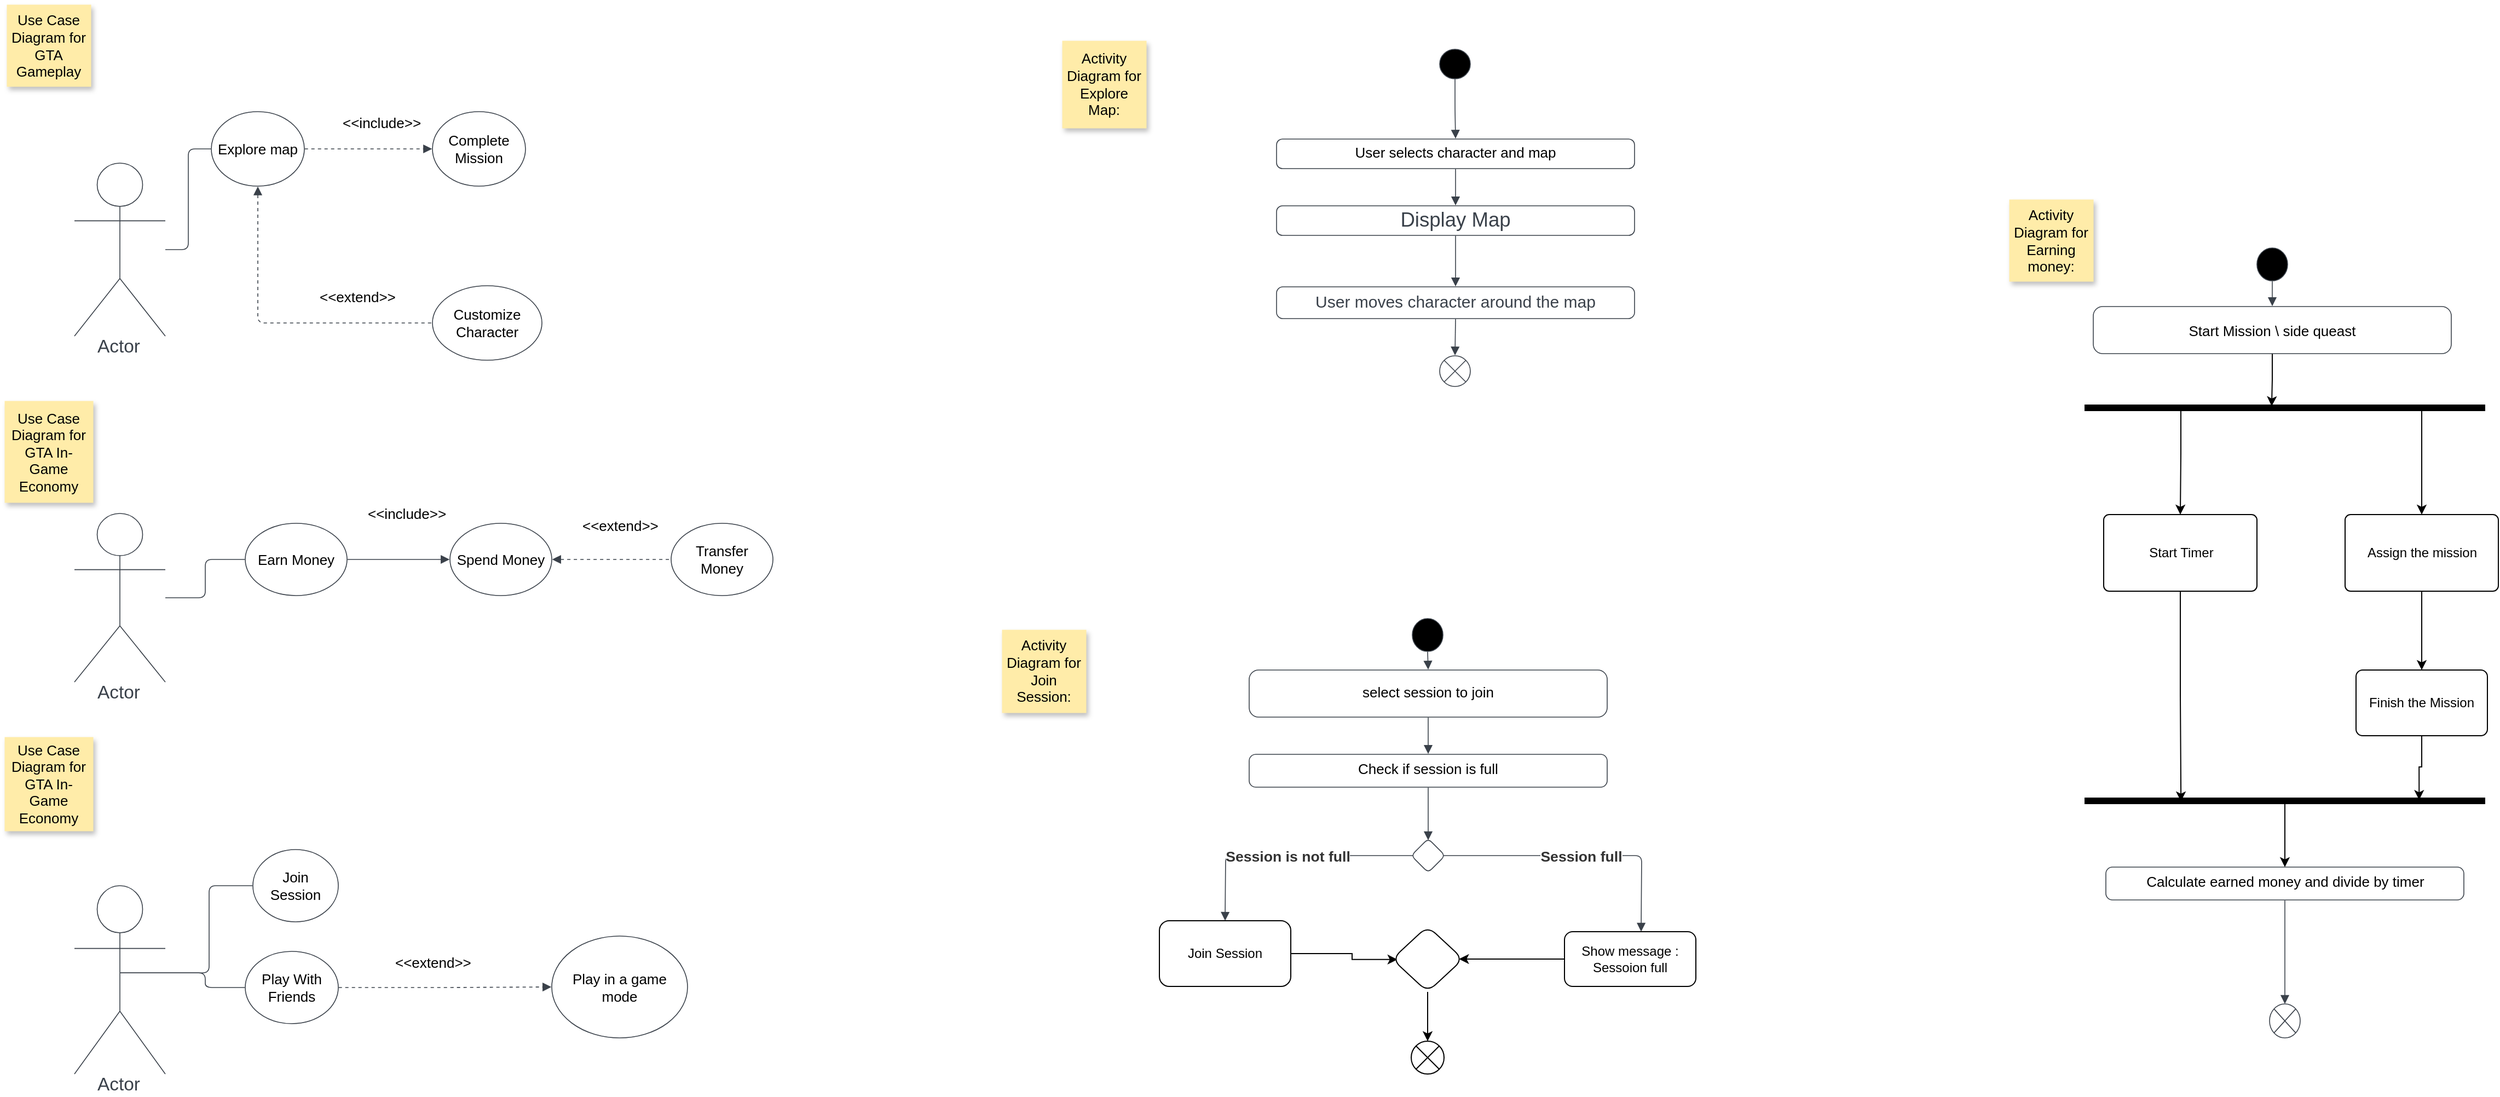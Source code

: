 <mxfile version="20.8.7" type="github">
  <diagram name="Page-1" id="47TNZURiFjR_14IxWPGe">
    <mxGraphModel dx="2963" dy="1620" grid="1" gridSize="10" guides="1" tooltips="1" connect="1" arrows="1" fold="1" page="1" pageScale="1" pageWidth="827" pageHeight="1169" math="0" shadow="0">
      <root>
        <mxCell id="0" />
        <mxCell id="1" parent="0" />
        <mxCell id="u84G1DTJ-2St0-QhQHYS-7" value="Actor" style="html=1;overflow=block;blockSpacing=1;shape=umlActor;labelPosition=center;verticalLabelPosition=bottom;verticalAlign=top;whiteSpace=nowrap;fontSize=16.7;fontColor=#3a414a;spacing=0;strokeColor=#3a414a;strokeOpacity=100;rounded=1;absoluteArcSize=1;arcSize=9;strokeWidth=0.8;lucidId=wxIvOe8nH6zz;" parent="1" vertex="1">
          <mxGeometry x="77" y="160" width="83" height="158" as="geometry" />
        </mxCell>
        <mxCell id="u84G1DTJ-2St0-QhQHYS-10" value="" style="html=1;jettySize=18;whiteSpace=wrap;fontSize=13;strokeColor=#3a414a;strokeOpacity=100;strokeWidth=0.8;rounded=1;arcSize=12;edgeStyle=orthogonalEdgeStyle;startArrow=none;endArrow=none;exitX=1;exitY=0.5;exitPerimeter=0;entryX=-0.004;entryY=0.5;entryPerimeter=0;lucidId=87Kv6Kkp6qdP;" parent="1" source="u84G1DTJ-2St0-QhQHYS-7" target="u84G1DTJ-2St0-QhQHYS-11" edge="1">
          <mxGeometry width="100" height="100" relative="1" as="geometry">
            <Array as="points" />
          </mxGeometry>
        </mxCell>
        <mxCell id="u84G1DTJ-2St0-QhQHYS-11" value="Explore map" style="html=1;overflow=block;blockSpacing=1;whiteSpace=wrap;ellipse;fontSize=13;spacing=3.8;strokeColor=#3a414a;strokeOpacity=100;rounded=1;absoluteArcSize=1;arcSize=9;strokeWidth=0.8;lucidId=-7Kv~i6SaQ2f;" parent="1" vertex="1">
          <mxGeometry x="202" y="113" width="85" height="68" as="geometry" />
        </mxCell>
        <mxCell id="u84G1DTJ-2St0-QhQHYS-12" value="Complete Mission" style="html=1;overflow=block;blockSpacing=1;whiteSpace=wrap;ellipse;fontSize=13;spacing=3.8;strokeColor=#3a414a;strokeOpacity=100;rounded=1;absoluteArcSize=1;arcSize=9;strokeWidth=0.8;lucidId=E8KvzZwWVh1b;" parent="1" vertex="1">
          <mxGeometry x="404" y="113" width="85" height="68" as="geometry" />
        </mxCell>
        <mxCell id="u84G1DTJ-2St0-QhQHYS-13" value="&amp;lt;&amp;lt;include&amp;gt;&amp;gt;" style="html=1;overflow=block;blockSpacing=1;whiteSpace=wrap;fontSize=13;fontColor=default;align=left;spacing=3.8;verticalAlign=top;strokeColor=none;fillOpacity=100;fillColor=#ffffff;strokeWidth=0;lucidId=~8KvKd-uX~BN;" parent="1" vertex="1">
          <mxGeometry x="319" y="113" width="53" height="19" as="geometry" />
        </mxCell>
        <mxCell id="u84G1DTJ-2St0-QhQHYS-14" value="" style="html=1;jettySize=18;whiteSpace=wrap;fontSize=13;strokeColor=#3a414a;strokeOpacity=100;dashed=1;fixDash=1;strokeWidth=0.8;rounded=1;arcSize=12;edgeStyle=orthogonalEdgeStyle;startArrow=block;startFill=1;endArrow=none;exitX=0.5;exitY=1.005;exitPerimeter=0;entryX=-0.004;entryY=0.5;entryPerimeter=0;lucidId=F9KvipwqOozs;" parent="1" source="u84G1DTJ-2St0-QhQHYS-11" target="u84G1DTJ-2St0-QhQHYS-15" edge="1">
          <mxGeometry width="100" height="100" relative="1" as="geometry">
            <Array as="points" />
          </mxGeometry>
        </mxCell>
        <mxCell id="u84G1DTJ-2St0-QhQHYS-15" value="Customize Character " style="html=1;overflow=block;blockSpacing=1;whiteSpace=wrap;ellipse;fontSize=13;spacing=3.8;strokeColor=#3a414a;strokeOpacity=100;rounded=1;absoluteArcSize=1;arcSize=9;strokeWidth=0.8;lucidId=H9KvZRZ0vsNv;" parent="1" vertex="1">
          <mxGeometry x="404" y="272" width="100" height="68" as="geometry" />
        </mxCell>
        <mxCell id="u84G1DTJ-2St0-QhQHYS-16" value="&amp;lt;&amp;lt;extend&amp;gt;&amp;gt;" style="html=1;overflow=block;blockSpacing=1;whiteSpace=wrap;fontSize=13;fontColor=default;align=left;spacing=3.8;verticalAlign=top;strokeColor=none;fillOpacity=100;fillColor=#ffffff;strokeWidth=0;lucidId=i-KvkvmSRkv3;" parent="1" vertex="1">
          <mxGeometry x="298" y="272" width="53" height="20" as="geometry" />
        </mxCell>
        <mxCell id="u84G1DTJ-2St0-QhQHYS-17" value="" style="html=1;jettySize=18;whiteSpace=wrap;fontSize=13;strokeColor=#3a414a;strokeOpacity=100;dashed=1;fixDash=1;strokeWidth=0.8;rounded=1;arcSize=12;edgeStyle=orthogonalEdgeStyle;startArrow=none;endArrow=block;endFill=1;exitX=1.004;exitY=0.5;exitPerimeter=0;entryX=-0.004;entryY=0.5;entryPerimeter=0;lucidId=6eLvHWrNRcKH;" parent="1" source="u84G1DTJ-2St0-QhQHYS-11" target="u84G1DTJ-2St0-QhQHYS-12" edge="1">
          <mxGeometry width="100" height="100" relative="1" as="geometry">
            <Array as="points" />
          </mxGeometry>
        </mxCell>
        <mxCell id="u84G1DTJ-2St0-QhQHYS-18" value="Actor" style="html=1;overflow=block;blockSpacing=1;shape=umlActor;labelPosition=center;verticalLabelPosition=bottom;verticalAlign=top;whiteSpace=nowrap;fontSize=16.7;fontColor=#3a414a;spacing=0;strokeColor=#3a414a;strokeOpacity=100;rounded=1;absoluteArcSize=1;arcSize=9;strokeWidth=0.8;lucidId=ynLvl.qR-Gno;" parent="1" vertex="1">
          <mxGeometry x="77" y="480" width="83" height="154" as="geometry" />
        </mxCell>
        <mxCell id="u84G1DTJ-2St0-QhQHYS-19" value="" style="html=1;jettySize=18;whiteSpace=wrap;fontSize=13;strokeColor=#3a414a;strokeOpacity=100;strokeWidth=0.8;rounded=1;arcSize=12;edgeStyle=orthogonalEdgeStyle;startArrow=none;endArrow=none;exitX=1;exitY=0.5;exitPerimeter=0;entryX=-0.004;entryY=0.5;entryPerimeter=0;lucidId=ynLv7glxnJD5;" parent="1" source="u84G1DTJ-2St0-QhQHYS-18" target="u84G1DTJ-2St0-QhQHYS-20" edge="1">
          <mxGeometry width="100" height="100" relative="1" as="geometry">
            <Array as="points" />
          </mxGeometry>
        </mxCell>
        <mxCell id="u84G1DTJ-2St0-QhQHYS-20" value="Earn Money" style="html=1;overflow=block;blockSpacing=1;whiteSpace=wrap;ellipse;fontSize=13;spacing=3.8;strokeColor=#3a414a;strokeOpacity=100;rounded=1;absoluteArcSize=1;arcSize=9;strokeWidth=0.8;lucidId=ynLvn3fRWfO7;" parent="1" vertex="1">
          <mxGeometry x="233" y="489" width="93" height="66" as="geometry" />
        </mxCell>
        <mxCell id="u84G1DTJ-2St0-QhQHYS-21" value="Spend Money" style="html=1;overflow=block;blockSpacing=1;whiteSpace=wrap;ellipse;fontSize=13;spacing=3.8;strokeColor=#3a414a;strokeOpacity=100;rounded=1;absoluteArcSize=1;arcSize=9;strokeWidth=0.8;lucidId=ynLvytYuh~2.;" parent="1" vertex="1">
          <mxGeometry x="420" y="489" width="93" height="66" as="geometry" />
        </mxCell>
        <mxCell id="u84G1DTJ-2St0-QhQHYS-22" value="" style="html=1;jettySize=18;whiteSpace=wrap;fontSize=13;strokeColor=#3a414a;strokeOpacity=100;strokeWidth=0.8;rounded=1;arcSize=12;edgeStyle=orthogonalEdgeStyle;startArrow=none;endArrow=block;endFill=1;exitX=1.004;exitY=0.5;exitPerimeter=0;entryX=-0.004;entryY=0.5;entryPerimeter=0;lucidId=xpLv7fGN_rWY;" parent="1" source="u84G1DTJ-2St0-QhQHYS-20" target="u84G1DTJ-2St0-QhQHYS-21" edge="1">
          <mxGeometry width="100" height="100" relative="1" as="geometry">
            <Array as="points" />
          </mxGeometry>
        </mxCell>
        <mxCell id="u84G1DTJ-2St0-QhQHYS-23" value="&amp;lt;&amp;lt;include&amp;gt;&amp;gt;" style="html=1;overflow=block;blockSpacing=1;whiteSpace=wrap;fontSize=13;fontColor=default;align=left;spacing=3.8;verticalAlign=top;strokeColor=none;fillOpacity=100;fillColor=#ffffff;strokeWidth=0;lucidId=zpLvQIXyULjq;" parent="1" vertex="1">
          <mxGeometry x="342" y="470" width="53" height="19" as="geometry" />
        </mxCell>
        <mxCell id="u84G1DTJ-2St0-QhQHYS-24" value="Transfer Money" style="html=1;overflow=block;blockSpacing=1;whiteSpace=wrap;ellipse;fontSize=13;spacing=3.8;strokeColor=#3a414a;strokeOpacity=100;rounded=1;absoluteArcSize=1;arcSize=9;strokeWidth=0.8;lucidId=LpLv0Lu4NI_M;" parent="1" vertex="1">
          <mxGeometry x="622" y="489" width="93" height="66" as="geometry" />
        </mxCell>
        <mxCell id="u84G1DTJ-2St0-QhQHYS-25" value="" style="html=1;jettySize=18;whiteSpace=wrap;fontSize=13;strokeColor=#3a414a;strokeOpacity=100;dashed=1;fixDash=1;strokeWidth=0.8;rounded=1;arcSize=12;edgeStyle=orthogonalEdgeStyle;startArrow=block;startFill=1;endArrow=none;exitX=1.004;exitY=0.5;exitPerimeter=0;entryX=-0.004;entryY=0.5;entryPerimeter=0;lucidId=hqLvs0gNPepT;" parent="1" source="u84G1DTJ-2St0-QhQHYS-21" target="u84G1DTJ-2St0-QhQHYS-24" edge="1">
          <mxGeometry width="100" height="100" relative="1" as="geometry">
            <Array as="points" />
          </mxGeometry>
        </mxCell>
        <mxCell id="u84G1DTJ-2St0-QhQHYS-26" value="&amp;lt;&amp;lt;extend&amp;gt;&amp;gt;" style="html=1;overflow=block;blockSpacing=1;whiteSpace=wrap;fontSize=13;fontColor=default;align=left;spacing=3.8;verticalAlign=top;strokeColor=none;fillOpacity=100;fillColor=#ffffff;strokeWidth=0;lucidId=vqLv24yEfIP0;" parent="1" vertex="1">
          <mxGeometry x="538" y="481" width="53" height="20" as="geometry" />
        </mxCell>
        <mxCell id="u84G1DTJ-2St0-QhQHYS-27" value="Actor" style="html=1;overflow=block;blockSpacing=1;shape=umlActor;labelPosition=center;verticalLabelPosition=bottom;verticalAlign=top;whiteSpace=nowrap;fontSize=16.7;fontColor=#3a414a;spacing=0;strokeColor=#3a414a;strokeOpacity=100;rounded=1;absoluteArcSize=1;arcSize=9;strokeWidth=0.8;lucidId=arLvoH-PBiEN;" parent="1" vertex="1">
          <mxGeometry x="77" y="820" width="83" height="172" as="geometry" />
        </mxCell>
        <mxCell id="u84G1DTJ-2St0-QhQHYS-28" value="" style="html=1;jettySize=18;whiteSpace=wrap;fontSize=13;strokeColor=#3a414a;strokeOpacity=100;strokeWidth=0.8;rounded=1;arcSize=12;edgeStyle=orthogonalEdgeStyle;startArrow=none;endArrow=none;exitX=0.504;exitY=0.463;exitPerimeter=0;entryX=-0.005;entryY=0.5;entryPerimeter=0;lucidId=qrLvhsrAQmRN;" parent="1" source="u84G1DTJ-2St0-QhQHYS-27" target="u84G1DTJ-2St0-QhQHYS-29" edge="1">
          <mxGeometry width="100" height="100" relative="1" as="geometry">
            <Array as="points" />
          </mxGeometry>
        </mxCell>
        <mxCell id="u84G1DTJ-2St0-QhQHYS-29" value="Join Session" style="html=1;overflow=block;blockSpacing=1;whiteSpace=wrap;ellipse;fontSize=13;spacing=3.8;strokeColor=#3a414a;strokeOpacity=100;rounded=1;absoluteArcSize=1;arcSize=9;strokeWidth=0.8;lucidId=rrLvu6V701DZ;" parent="1" vertex="1">
          <mxGeometry x="240" y="787" width="78" height="66" as="geometry" />
        </mxCell>
        <mxCell id="u84G1DTJ-2St0-QhQHYS-30" value="" style="html=1;jettySize=18;whiteSpace=wrap;fontSize=13;strokeColor=#3a414a;strokeOpacity=100;strokeWidth=0.8;rounded=1;arcSize=12;edgeStyle=orthogonalEdgeStyle;startArrow=none;endArrow=none;exitX=0.504;exitY=0.463;exitPerimeter=0;entryX=-0.004;entryY=0.5;entryPerimeter=0;lucidId=3rLvYEUhh1O5;" parent="1" source="u84G1DTJ-2St0-QhQHYS-27" target="u84G1DTJ-2St0-QhQHYS-31" edge="1">
          <mxGeometry width="100" height="100" relative="1" as="geometry">
            <Array as="points" />
          </mxGeometry>
        </mxCell>
        <mxCell id="u84G1DTJ-2St0-QhQHYS-31" value="Play With Friends" style="html=1;overflow=block;blockSpacing=1;whiteSpace=wrap;ellipse;fontSize=13;spacing=3.8;strokeColor=#3a414a;strokeOpacity=100;rounded=1;absoluteArcSize=1;arcSize=9;strokeWidth=0.8;lucidId=4rLvYc56kV3s;" parent="1" vertex="1">
          <mxGeometry x="233" y="880" width="85" height="66" as="geometry" />
        </mxCell>
        <mxCell id="u84G1DTJ-2St0-QhQHYS-32" value="" style="html=1;jettySize=18;whiteSpace=wrap;fontSize=13;strokeColor=#3a414a;strokeOpacity=100;dashed=1;fixDash=1;strokeWidth=0.8;rounded=1;arcSize=12;edgeStyle=orthogonalEdgeStyle;startArrow=none;endArrow=block;endFill=1;exitX=1.004;exitY=0.5;exitPerimeter=0;entryX=-0.003;entryY=0.5;entryPerimeter=0;lucidId=ssLvzEUQjd2u;" parent="1" source="u84G1DTJ-2St0-QhQHYS-31" target="u84G1DTJ-2St0-QhQHYS-33" edge="1">
          <mxGeometry width="100" height="100" relative="1" as="geometry">
            <Array as="points" />
          </mxGeometry>
        </mxCell>
        <mxCell id="u84G1DTJ-2St0-QhQHYS-33" value="Play in a game mode" style="html=1;overflow=block;blockSpacing=1;whiteSpace=wrap;ellipse;fontSize=13;spacing=3.8;strokeColor=#3a414a;strokeOpacity=100;rounded=1;absoluteArcSize=1;arcSize=9;strokeWidth=0.8;lucidId=usLv78Ml2YAK;" parent="1" vertex="1">
          <mxGeometry x="513" y="866" width="124" height="93" as="geometry" />
        </mxCell>
        <mxCell id="u84G1DTJ-2St0-QhQHYS-34" value="&amp;lt;&amp;lt;extend&amp;gt;&amp;gt;" style="html=1;overflow=block;blockSpacing=1;whiteSpace=wrap;fontSize=13;fontColor=default;align=left;spacing=3.8;verticalAlign=top;strokeColor=none;fillOpacity=100;fillColor=#ffffff;strokeWidth=0;lucidId=KsLvc~EfSC7X;" parent="1" vertex="1">
          <mxGeometry x="367" y="880" width="53" height="20" as="geometry" />
        </mxCell>
        <mxCell id="u84G1DTJ-2St0-QhQHYS-35" value="Use Case Diagram for GTA In-Game Economy" style="html=1;overflow=block;blockSpacing=1;whiteSpace=wrap;shadow=1;fontSize=13;fontColor=default;spacing=3.8;strokeColor=none;strokeOpacity=100;fillColor=#FFECA9;strokeWidth=0;lucidId=arLvSKAfB4DE;" parent="1" vertex="1">
          <mxGeometry x="13" y="684" width="81" height="86" as="geometry" />
        </mxCell>
        <mxCell id="u84G1DTJ-2St0-QhQHYS-36" value="" style="html=1;overflow=block;blockSpacing=1;whiteSpace=wrap;ellipse;fontSize=13;spacing=0;strokeColor=#3a414a;strokeOpacity=100;fillOpacity=100;rounded=1;absoluteArcSize=1;arcSize=9;fillColor=#000000;strokeWidth=0.8;lucidId=oALvdM-o83FK;movable=1;resizable=1;rotatable=1;deletable=1;editable=1;connectable=1;" parent="1" vertex="1">
          <mxGeometry x="1324" y="56" width="28" height="27" as="geometry" />
        </mxCell>
        <mxCell id="u84G1DTJ-2St0-QhQHYS-37" value="" style="html=1;jettySize=18;whiteSpace=wrap;fontSize=13;strokeColor=#3a414a;strokeOpacity=100;strokeWidth=0.8;rounded=1;arcSize=12;edgeStyle=orthogonalEdgeStyle;startArrow=none;endArrow=block;endFill=1;exitX=0.5;exitY=1.014;exitPerimeter=0;entryX=0.5;entryY=-0.014;entryPerimeter=0;lucidId=0ALvsEGgidIm;movable=1;resizable=1;rotatable=1;deletable=1;editable=1;connectable=1;" parent="1" source="u84G1DTJ-2St0-QhQHYS-36" target="u84G1DTJ-2St0-QhQHYS-38" edge="1">
          <mxGeometry width="100" height="100" relative="1" as="geometry">
            <Array as="points" />
          </mxGeometry>
        </mxCell>
        <mxCell id="u84G1DTJ-2St0-QhQHYS-38" value="&lt;div style=&quot;display: flex; justify-content: center; text-align: center; align-items: baseline; font-size: 0; line-height: 1.25;margin-top: -2px;&quot;&gt;&lt;span&gt;&lt;span style=&quot;font-size:13px;color:#000000;&quot;&gt;User selects character and map&lt;/span&gt;&lt;/span&gt;&lt;/div&gt;" style="rounded=1;arcSize=20;whiteSpace=wrap;overflow=block;blockSpacing=1;html=1;fontSize=13;spacing=0;strokeColor=#3a414a;strokeOpacity=100;strokeWidth=0.8;movable=1;resizable=1;rotatable=1;deletable=1;editable=1;connectable=1;" parent="1" vertex="1">
          <mxGeometry x="1175" y="138" width="327" height="27" as="geometry" />
        </mxCell>
        <mxCell id="u84G1DTJ-2St0-QhQHYS-39" value="" style="html=1;jettySize=18;whiteSpace=wrap;fontSize=13;strokeColor=#3a414a;strokeOpacity=100;strokeWidth=0.8;rounded=1;arcSize=12;edgeStyle=orthogonalEdgeStyle;startArrow=none;endArrow=block;endFill=1;exitX=0.5;exitY=1.014;exitPerimeter=0;entryX=0.5;entryY=-0.014;entryPerimeter=0;lucidId=oBLvymWUgb01;movable=1;resizable=1;rotatable=1;deletable=1;editable=1;connectable=1;" parent="1" source="u84G1DTJ-2St0-QhQHYS-38" target="u84G1DTJ-2St0-QhQHYS-40" edge="1">
          <mxGeometry width="100" height="100" relative="1" as="geometry">
            <Array as="points" />
          </mxGeometry>
        </mxCell>
        <mxCell id="u84G1DTJ-2St0-QhQHYS-40" value="&lt;div style=&quot;display: flex; justify-content: center; text-align: center; align-items: baseline; font-size: 0; line-height: 1.25;margin-top: -2px;&quot;&gt;&lt;span&gt;&lt;span style=&quot;font-size:18.3px;color:#3a414a;&quot;&gt;Display Map&lt;/span&gt;&lt;/span&gt;&lt;/div&gt;" style="rounded=1;arcSize=20;whiteSpace=wrap;overflow=block;blockSpacing=1;html=1;fontSize=13;spacing=0;strokeColor=#3a414a;strokeOpacity=100;strokeWidth=0.8;movable=1;resizable=1;rotatable=1;deletable=1;editable=1;connectable=1;" parent="1" vertex="1">
          <mxGeometry x="1175" y="199" width="327" height="27" as="geometry" />
        </mxCell>
        <mxCell id="u84G1DTJ-2St0-QhQHYS-41" value="" style="html=1;jettySize=18;whiteSpace=wrap;fontSize=13;strokeColor=#3a414a;strokeOpacity=100;strokeWidth=0.8;rounded=1;arcSize=12;edgeStyle=orthogonalEdgeStyle;startArrow=none;endArrow=block;endFill=1;exitX=0.5;exitY=1.014;exitPerimeter=0;entryX=0.5;entryY=-0.013;entryPerimeter=0;lucidId=DBLvKhy.1MwG;movable=1;resizable=1;rotatable=1;deletable=1;editable=1;connectable=1;" parent="1" source="u84G1DTJ-2St0-QhQHYS-40" target="u84G1DTJ-2St0-QhQHYS-42" edge="1">
          <mxGeometry width="100" height="100" relative="1" as="geometry">
            <Array as="points" />
          </mxGeometry>
        </mxCell>
        <mxCell id="u84G1DTJ-2St0-QhQHYS-42" value="&lt;div style=&quot;display: flex; justify-content: center; text-align: center; align-items: baseline; font-size: 0; line-height: 1.25;margin-top: -2px;&quot;&gt;&lt;span&gt;&lt;span style=&quot;font-size:15px;color:#3a414a;&quot;&gt;User moves character around the map&lt;/span&gt;&lt;/span&gt;&lt;/div&gt;" style="rounded=1;arcSize=20;whiteSpace=wrap;overflow=block;blockSpacing=1;html=1;fontSize=13;spacing=0;strokeColor=#3a414a;strokeOpacity=100;strokeWidth=0.8;movable=1;resizable=1;rotatable=1;deletable=1;editable=1;connectable=1;" parent="1" vertex="1">
          <mxGeometry x="1175" y="273" width="327" height="29" as="geometry" />
        </mxCell>
        <mxCell id="u84G1DTJ-2St0-QhQHYS-43" value="" style="html=1;jettySize=18;whiteSpace=wrap;fontSize=13;strokeColor=#3a414a;strokeOpacity=100;strokeWidth=0.8;rounded=1;arcSize=12;edgeStyle=orthogonalEdgeStyle;startArrow=none;endArrow=block;endFill=1;exitX=0.5;exitY=1.013;exitPerimeter=0;entryX=0.5;entryY=-0.013;entryPerimeter=0;lucidId=7BLvDK6UyS1k;movable=1;resizable=1;rotatable=1;deletable=1;editable=1;connectable=1;" parent="1" source="u84G1DTJ-2St0-QhQHYS-42" target="u84G1DTJ-2St0-QhQHYS-44" edge="1">
          <mxGeometry width="100" height="100" relative="1" as="geometry">
            <Array as="points" />
          </mxGeometry>
        </mxCell>
        <mxCell id="u84G1DTJ-2St0-QhQHYS-44" value="" style="html=1;overflow=block;blockSpacing=1;whiteSpace=wrap;shape=mxgraph.flowchart.or;fontSize=13;spacing=0;strokeColor=#3a414a;strokeOpacity=100;rounded=1;absoluteArcSize=1;arcSize=9;strokeWidth=0.8;lucidId=gCLvmX~aW27u;movable=1;resizable=1;rotatable=1;deletable=1;editable=1;connectable=1;" parent="1" vertex="1">
          <mxGeometry x="1324" y="336" width="28" height="28" as="geometry" />
        </mxCell>
        <mxCell id="u84G1DTJ-2St0-QhQHYS-45" value="" style="html=1;overflow=block;blockSpacing=1;whiteSpace=wrap;ellipse;fontSize=13;spacing=0;strokeColor=#3a414a;strokeOpacity=100;fillOpacity=100;rounded=1;absoluteArcSize=1;arcSize=9;fillColor=#000000;strokeWidth=0.8;lucidId=gBNvLh4Mv5Fq;movable=1;resizable=1;rotatable=1;deletable=1;editable=1;connectable=1;" parent="1" vertex="1">
          <mxGeometry x="2070.5" y="237.5" width="28" height="30" as="geometry" />
        </mxCell>
        <mxCell id="u84G1DTJ-2St0-QhQHYS-46" value="" style="html=1;jettySize=18;whiteSpace=wrap;fontSize=13;strokeColor=#3a414a;strokeOpacity=100;strokeWidth=0.8;rounded=1;arcSize=12;edgeStyle=orthogonalEdgeStyle;startArrow=none;endArrow=block;endFill=1;exitX=0.5;exitY=1.013;exitPerimeter=0;entryX=0.5;entryY=-0.009;entryPerimeter=0;lucidId=gBNv0_mvybaJ;movable=1;resizable=1;rotatable=1;deletable=1;editable=1;connectable=1;" parent="1" source="u84G1DTJ-2St0-QhQHYS-45" target="u84G1DTJ-2St0-QhQHYS-47" edge="1">
          <mxGeometry width="100" height="100" relative="1" as="geometry">
            <Array as="points" />
          </mxGeometry>
        </mxCell>
        <mxCell id="b4-KJLmoGsfeGKSOtyRO-3" style="edgeStyle=orthogonalEdgeStyle;rounded=0;orthogonalLoop=1;jettySize=auto;html=1;entryX=0.2;entryY=0.533;entryDx=0;entryDy=0;entryPerimeter=0;" edge="1" parent="1" source="u84G1DTJ-2St0-QhQHYS-47" target="b4-KJLmoGsfeGKSOtyRO-2">
          <mxGeometry relative="1" as="geometry" />
        </mxCell>
        <mxCell id="u84G1DTJ-2St0-QhQHYS-47" value="Start Mission \ side queast" style="rounded=1;arcSize=20;whiteSpace=wrap;overflow=block;blockSpacing=1;html=1;fontSize=13;spacing=0;strokeColor=#3a414a;strokeOpacity=100;strokeWidth=0.8;movable=1;resizable=1;rotatable=1;deletable=1;editable=1;connectable=1;" parent="1" vertex="1">
          <mxGeometry x="1921" y="291" width="327" height="43" as="geometry" />
        </mxCell>
        <mxCell id="u84G1DTJ-2St0-QhQHYS-49" value="&lt;div style=&quot;display: flex; justify-content: center; text-align: center; align-items: baseline; font-size: 0; line-height: 1.25;margin-top: -2px;&quot;&gt;&lt;span&gt;&lt;span style=&quot;font-size:13px;color:#000000;&quot;&gt;Calculate earned money and divide by timer&lt;br&gt;&lt;/span&gt;&lt;/span&gt;&lt;/div&gt;" style="rounded=1;arcSize=20;whiteSpace=wrap;overflow=block;blockSpacing=1;html=1;fontSize=13;spacing=0;strokeColor=#3a414a;strokeOpacity=100;strokeWidth=0.8;movable=1;resizable=1;rotatable=1;deletable=1;editable=1;connectable=1;" parent="1" vertex="1">
          <mxGeometry x="1932.5" y="803" width="327" height="30" as="geometry" />
        </mxCell>
        <mxCell id="u84G1DTJ-2St0-QhQHYS-50" value="" style="html=1;jettySize=18;whiteSpace=wrap;fontSize=13;strokeColor=#3a414a;strokeOpacity=100;strokeWidth=0.8;rounded=1;arcSize=12;edgeStyle=orthogonalEdgeStyle;startArrow=none;endArrow=block;endFill=1;exitX=0.5;exitY=1.013;exitPerimeter=0;lucidId=gBNvtCKpdHlv;movable=1;resizable=1;rotatable=1;deletable=1;editable=1;connectable=1;entryX=0.5;entryY=0;entryDx=0;entryDy=0;entryPerimeter=0;" parent="1" source="u84G1DTJ-2St0-QhQHYS-49" target="u84G1DTJ-2St0-QhQHYS-51" edge="1">
          <mxGeometry width="100" height="100" relative="1" as="geometry">
            <Array as="points" />
            <mxPoint x="2325" y="678" as="targetPoint" />
          </mxGeometry>
        </mxCell>
        <mxCell id="u84G1DTJ-2St0-QhQHYS-51" value="" style="html=1;overflow=block;blockSpacing=1;whiteSpace=wrap;shape=mxgraph.flowchart.or;fontSize=13;spacing=0;strokeColor=#3a414a;strokeOpacity=100;rounded=1;absoluteArcSize=1;arcSize=9;strokeWidth=0.8;lucidId=gBNvSFhxE3tB;movable=1;resizable=1;rotatable=1;deletable=1;editable=1;connectable=1;" parent="1" vertex="1">
          <mxGeometry x="2082" y="928" width="28" height="31" as="geometry" />
        </mxCell>
        <mxCell id="u84G1DTJ-2St0-QhQHYS-52" value="Activity Diagram for Earning money:" style="html=1;overflow=block;blockSpacing=1;whiteSpace=wrap;shadow=1;fontSize=13;fontColor=default;spacing=3.8;strokeColor=none;strokeOpacity=100;fillColor=#FFECA9;strokeWidth=0;lucidId=eCNv21UJRUsV;movable=1;resizable=1;rotatable=1;deletable=1;editable=1;connectable=1;" parent="1" vertex="1">
          <mxGeometry x="1844" y="193" width="77" height="75" as="geometry" />
        </mxCell>
        <mxCell id="u84G1DTJ-2St0-QhQHYS-53" value="Activity Diagram for Join Session:" style="html=1;overflow=block;blockSpacing=1;whiteSpace=wrap;shadow=1;fontSize=13;fontColor=default;spacing=3.8;strokeColor=none;strokeOpacity=100;fillColor=#FFECA9;strokeWidth=0;lucidId=FCNvaR5ePigQ;movable=1;resizable=1;rotatable=1;deletable=1;editable=1;connectable=1;" parent="1" vertex="1">
          <mxGeometry x="924" y="586" width="77" height="76" as="geometry" />
        </mxCell>
        <mxCell id="u84G1DTJ-2St0-QhQHYS-54" value="" style="html=1;overflow=block;blockSpacing=1;whiteSpace=wrap;ellipse;fontSize=13;spacing=0;strokeColor=#3a414a;strokeOpacity=100;fillOpacity=100;rounded=1;absoluteArcSize=1;arcSize=9;fillColor=#000000;strokeWidth=0.8;lucidId=UDNv7u0gPuWA;movable=1;resizable=1;rotatable=1;deletable=1;editable=1;connectable=1;" parent="1" vertex="1">
          <mxGeometry x="1299" y="576" width="28" height="30" as="geometry" />
        </mxCell>
        <mxCell id="u84G1DTJ-2St0-QhQHYS-55" value="" style="html=1;jettySize=18;whiteSpace=wrap;fontSize=13;strokeColor=#3a414a;strokeOpacity=100;strokeWidth=0.8;rounded=1;arcSize=12;edgeStyle=orthogonalEdgeStyle;startArrow=none;endArrow=block;endFill=1;exitX=0.5;exitY=1.013;exitPerimeter=0;entryX=0.5;entryY=-0.009;entryPerimeter=0;lucidId=UDNvs3uNzuCm;movable=1;resizable=1;rotatable=1;deletable=1;editable=1;connectable=1;" parent="1" source="u84G1DTJ-2St0-QhQHYS-54" target="u84G1DTJ-2St0-QhQHYS-56" edge="1">
          <mxGeometry width="100" height="100" relative="1" as="geometry">
            <Array as="points" />
          </mxGeometry>
        </mxCell>
        <mxCell id="u84G1DTJ-2St0-QhQHYS-56" value="&lt;div style=&quot;display: flex; justify-content: center; text-align: center; align-items: baseline; font-size: 0; line-height: 1.25;margin-top: -2px;&quot;&gt;&lt;span&gt;&lt;span style=&quot;font-size:13px;color:#000000;&quot;&gt;select session to join&lt;/span&gt;&lt;/span&gt;&lt;/div&gt;" style="rounded=1;arcSize=20;whiteSpace=wrap;overflow=block;blockSpacing=1;html=1;fontSize=13;spacing=0;strokeColor=#3a414a;strokeOpacity=100;strokeWidth=0.8;movable=1;resizable=1;rotatable=1;deletable=1;editable=1;connectable=1;" parent="1" vertex="1">
          <mxGeometry x="1150" y="623" width="327" height="43" as="geometry" />
        </mxCell>
        <mxCell id="u84G1DTJ-2St0-QhQHYS-57" value="" style="html=1;jettySize=18;whiteSpace=wrap;fontSize=13;strokeColor=#3a414a;strokeOpacity=100;strokeWidth=0.8;rounded=1;arcSize=12;edgeStyle=orthogonalEdgeStyle;startArrow=none;endArrow=block;endFill=1;exitX=0.5;exitY=1.009;exitPerimeter=0;entryX=0.5;entryY=-0.013;entryPerimeter=0;lucidId=UDNvdI8yQnNQ;movable=1;resizable=1;rotatable=1;deletable=1;editable=1;connectable=1;" parent="1" source="u84G1DTJ-2St0-QhQHYS-56" target="u84G1DTJ-2St0-QhQHYS-58" edge="1">
          <mxGeometry width="100" height="100" relative="1" as="geometry">
            <Array as="points" />
          </mxGeometry>
        </mxCell>
        <mxCell id="u84G1DTJ-2St0-QhQHYS-58" value="&lt;div style=&quot;display: flex; justify-content: center; text-align: center; align-items: baseline; font-size: 0; line-height: 1.25;margin-top: -2px;&quot;&gt;&lt;span&gt;&lt;span style=&quot;font-size:13px;color:#000000;&quot;&gt;Check if session is full&lt;/span&gt;&lt;/span&gt;&lt;/div&gt;" style="rounded=1;arcSize=20;whiteSpace=wrap;overflow=block;blockSpacing=1;html=1;fontSize=13;spacing=0;strokeColor=#3a414a;strokeOpacity=100;strokeWidth=0.8;movable=1;resizable=1;rotatable=1;deletable=1;editable=1;connectable=1;" parent="1" vertex="1">
          <mxGeometry x="1150" y="700" width="327" height="30" as="geometry" />
        </mxCell>
        <mxCell id="u84G1DTJ-2St0-QhQHYS-60" value="Activity Diagram for Explore Map:" style="html=1;overflow=block;blockSpacing=1;whiteSpace=wrap;shadow=1;fontSize=13;fontColor=default;spacing=3.8;strokeColor=none;strokeOpacity=100;fillColor=#FFECA9;strokeWidth=0;lucidId=3tLvbyFaBRD9;movable=1;resizable=1;rotatable=1;deletable=1;editable=1;connectable=1;" parent="1" vertex="1">
          <mxGeometry x="979" y="48" width="77" height="80" as="geometry" />
        </mxCell>
        <mxCell id="u84G1DTJ-2St0-QhQHYS-61" value="Use Case Diagram for GTA Gameplay" style="html=1;overflow=block;blockSpacing=1;whiteSpace=wrap;shadow=1;fontSize=13;fontColor=default;spacing=3.8;strokeColor=none;strokeOpacity=100;fillColor=#FFECA9;strokeWidth=0;lucidId=9jLvgoCP~-X4;" parent="1" vertex="1">
          <mxGeometry x="15" y="15" width="77" height="75" as="geometry" />
        </mxCell>
        <mxCell id="u84G1DTJ-2St0-QhQHYS-62" value="Use Case Diagram for GTA In-Game Economy" style="html=1;overflow=block;blockSpacing=1;whiteSpace=wrap;shadow=1;fontSize=13;fontColor=default;spacing=3.8;strokeColor=none;strokeOpacity=100;fillColor=#FFECA9;strokeWidth=0;lucidId=imLvFMP6ve.C;" parent="1" vertex="1">
          <mxGeometry x="13" y="377" width="81" height="93" as="geometry" />
        </mxCell>
        <mxCell id="u84G1DTJ-2St0-QhQHYS-63" value="" style="html=1;jettySize=18;whiteSpace=wrap;fontSize=13;strokeColor=#3a414a;strokeOpacity=100;strokeWidth=0.8;rounded=1;arcSize=12;edgeStyle=orthogonalEdgeStyle;startArrow=none;endArrow=block;endFill=1;exitX=0.5;exitY=1.013;exitPerimeter=0;entryX=0.5;entryY=0.048;entryPerimeter=0;lucidId=KJNvyfVdrlI8;movable=1;resizable=1;rotatable=1;deletable=1;editable=1;connectable=1;" parent="1" source="u84G1DTJ-2St0-QhQHYS-58" target="u84G1DTJ-2St0-QhQHYS-64" edge="1">
          <mxGeometry width="100" height="100" relative="1" as="geometry">
            <Array as="points" />
          </mxGeometry>
        </mxCell>
        <mxCell id="u84G1DTJ-2St0-QhQHYS-64" value="" style="html=1;overflow=block;blockSpacing=1;whiteSpace=wrap;shape=rhombus;fontSize=13;spacing=0;strokeColor=#3a414a;strokeOpacity=100;rounded=1;absoluteArcSize=1;arcSize=9;strokeWidth=0.8;lucidId=NJNvYDDZPKZT;movable=1;resizable=1;rotatable=1;deletable=1;editable=1;connectable=1;" parent="1" vertex="1">
          <mxGeometry x="1298" y="777" width="31" height="31" as="geometry" />
        </mxCell>
        <mxCell id="u84G1DTJ-2St0-QhQHYS-65" value="" style="html=1;jettySize=18;whiteSpace=wrap;fontSize=13.3;fontColor=#333333;fontStyle=1;strokeColor=#3a414a;strokeOpacity=100;strokeWidth=0.8;rounded=1;arcSize=12;edgeStyle=orthogonalEdgeStyle;startArrow=none;endArrow=block;endFill=1;exitX=0.952;exitY=0.5;exitPerimeter=0;lucidId=PJNvw.ZGYA4H;movable=1;resizable=1;rotatable=1;deletable=1;editable=1;connectable=1;" parent="1" source="u84G1DTJ-2St0-QhQHYS-64" edge="1">
          <mxGeometry width="100" height="100" relative="1" as="geometry">
            <Array as="points" />
            <mxPoint x="1508" y="862" as="targetPoint" />
          </mxGeometry>
        </mxCell>
        <mxCell id="u84G1DTJ-2St0-QhQHYS-66" value="Session full" style="text;html=1;resizable=1;labelBackgroundColor=default;align=center;verticalAlign=middle;fontStyle=1;fontColor=#333333;fontSize=13.3;movable=1;rotatable=1;deletable=1;editable=1;connectable=1;" parent="u84G1DTJ-2St0-QhQHYS-65" vertex="1">
          <mxGeometry relative="1" as="geometry" />
        </mxCell>
        <mxCell id="u84G1DTJ-2St0-QhQHYS-67" value="" style="html=1;jettySize=18;whiteSpace=wrap;fontSize=13.3;fontColor=#333333;fontStyle=1;strokeColor=#3a414a;strokeOpacity=100;strokeWidth=0.8;rounded=1;arcSize=12;edgeStyle=orthogonalEdgeStyle;startArrow=none;endArrow=block;endFill=1;exitX=0.048;exitY=0.5;exitPerimeter=0;lucidId=UJNvuRoyx9mB;movable=1;resizable=1;rotatable=1;deletable=1;editable=1;connectable=1;" parent="1" source="u84G1DTJ-2St0-QhQHYS-64" edge="1">
          <mxGeometry width="100" height="100" relative="1" as="geometry">
            <Array as="points" />
            <mxPoint x="1128" y="852" as="targetPoint" />
          </mxGeometry>
        </mxCell>
        <mxCell id="u84G1DTJ-2St0-QhQHYS-68" value="Session is not full" style="text;html=1;resizable=1;labelBackgroundColor=default;align=center;verticalAlign=middle;fontStyle=1;fontColor=#333333;fontSize=13.3;movable=1;rotatable=1;deletable=1;editable=1;connectable=1;" parent="u84G1DTJ-2St0-QhQHYS-67" vertex="1">
          <mxGeometry relative="1" as="geometry" />
        </mxCell>
        <mxCell id="u84G1DTJ-2St0-QhQHYS-77" style="edgeStyle=orthogonalEdgeStyle;rounded=0;orthogonalLoop=1;jettySize=auto;html=1;movable=1;resizable=1;rotatable=1;deletable=1;editable=1;connectable=1;entryX=0.941;entryY=0.5;entryDx=0;entryDy=0;entryPerimeter=0;" parent="1" source="u84G1DTJ-2St0-QhQHYS-69" target="u84G1DTJ-2St0-QhQHYS-76" edge="1">
          <mxGeometry relative="1" as="geometry">
            <mxPoint x="1358" y="887" as="targetPoint" />
          </mxGeometry>
        </mxCell>
        <mxCell id="u84G1DTJ-2St0-QhQHYS-69" value="Show message : Sessoion full" style="rounded=1;whiteSpace=wrap;html=1;movable=1;resizable=1;rotatable=1;deletable=1;editable=1;connectable=1;" parent="1" vertex="1">
          <mxGeometry x="1438" y="862" width="120" height="50" as="geometry" />
        </mxCell>
        <mxCell id="u84G1DTJ-2St0-QhQHYS-78" style="edgeStyle=orthogonalEdgeStyle;rounded=0;orthogonalLoop=1;jettySize=auto;html=1;movable=1;resizable=1;rotatable=1;deletable=1;editable=1;connectable=1;entryX=0.075;entryY=0.507;entryDx=0;entryDy=0;entryPerimeter=0;" parent="1" source="u84G1DTJ-2St0-QhQHYS-71" target="u84G1DTJ-2St0-QhQHYS-76" edge="1">
          <mxGeometry relative="1" as="geometry">
            <mxPoint x="1281" y="887" as="targetPoint" />
            <Array as="points">
              <mxPoint x="1244" y="882" />
              <mxPoint x="1244" y="887" />
            </Array>
          </mxGeometry>
        </mxCell>
        <mxCell id="u84G1DTJ-2St0-QhQHYS-71" value="Join Session" style="rounded=1;whiteSpace=wrap;html=1;movable=1;resizable=1;rotatable=1;deletable=1;editable=1;connectable=1;" parent="1" vertex="1">
          <mxGeometry x="1068" y="852" width="120" height="60" as="geometry" />
        </mxCell>
        <mxCell id="u84G1DTJ-2St0-QhQHYS-80" value="" style="edgeStyle=orthogonalEdgeStyle;rounded=0;orthogonalLoop=1;jettySize=auto;html=1;entryX=0.5;entryY=0;entryDx=0;entryDy=0;movable=1;resizable=1;rotatable=1;deletable=1;editable=1;connectable=1;" parent="1" source="u84G1DTJ-2St0-QhQHYS-76" target="u84G1DTJ-2St0-QhQHYS-81" edge="1">
          <mxGeometry relative="1" as="geometry">
            <mxPoint x="1313" y="987" as="targetPoint" />
          </mxGeometry>
        </mxCell>
        <mxCell id="u84G1DTJ-2St0-QhQHYS-76" value="" style="rhombus;whiteSpace=wrap;html=1;rounded=1;movable=1;resizable=1;rotatable=1;deletable=1;editable=1;connectable=1;" parent="1" vertex="1">
          <mxGeometry x="1280.5" y="857" width="65" height="60" as="geometry" />
        </mxCell>
        <mxCell id="u84G1DTJ-2St0-QhQHYS-81" value="" style="shape=sumEllipse;perimeter=ellipsePerimeter;whiteSpace=wrap;html=1;backgroundOutline=1;movable=1;resizable=1;rotatable=1;deletable=1;editable=1;connectable=1;" parent="1" vertex="1">
          <mxGeometry x="1298" y="962" width="30" height="30" as="geometry" />
        </mxCell>
        <mxCell id="b4-KJLmoGsfeGKSOtyRO-6" value="" style="edgeStyle=orthogonalEdgeStyle;rounded=0;orthogonalLoop=1;jettySize=auto;html=1;entryX=0.5;entryY=0;entryDx=0;entryDy=0;" edge="1" parent="1" source="b4-KJLmoGsfeGKSOtyRO-2" target="b4-KJLmoGsfeGKSOtyRO-10">
          <mxGeometry relative="1" as="geometry">
            <mxPoint x="1961.0" y="463" as="targetPoint" />
            <Array as="points">
              <mxPoint x="2001" y="425" />
              <mxPoint x="1961" y="425" />
            </Array>
          </mxGeometry>
        </mxCell>
        <mxCell id="b4-KJLmoGsfeGKSOtyRO-9" style="edgeStyle=orthogonalEdgeStyle;rounded=0;orthogonalLoop=1;jettySize=auto;html=1;entryX=0.5;entryY=0;entryDx=0;entryDy=0;" edge="1" parent="1" source="b4-KJLmoGsfeGKSOtyRO-2" target="b4-KJLmoGsfeGKSOtyRO-11">
          <mxGeometry relative="1" as="geometry">
            <mxPoint x="2241.0" y="465" as="targetPoint" />
            <Array as="points">
              <mxPoint x="2221" y="426" />
              <mxPoint x="2241" y="426" />
            </Array>
          </mxGeometry>
        </mxCell>
        <mxCell id="b4-KJLmoGsfeGKSOtyRO-2" value="" style="html=1;points=[];perimeter=orthogonalPerimeter;fillColor=strokeColor;rotation=90;" vertex="1" parent="1">
          <mxGeometry x="2093.5" y="201" width="5" height="365" as="geometry" />
        </mxCell>
        <mxCell id="b4-KJLmoGsfeGKSOtyRO-18" style="edgeStyle=orthogonalEdgeStyle;rounded=0;orthogonalLoop=1;jettySize=auto;html=1;entryX=0.6;entryY=0.76;entryDx=0;entryDy=0;entryPerimeter=0;" edge="1" parent="1" source="b4-KJLmoGsfeGKSOtyRO-10" target="b4-KJLmoGsfeGKSOtyRO-16">
          <mxGeometry relative="1" as="geometry">
            <mxPoint x="2001" y="713" as="targetPoint" />
          </mxGeometry>
        </mxCell>
        <mxCell id="b4-KJLmoGsfeGKSOtyRO-10" value="Start Timer" style="html=1;align=center;verticalAlign=middle;rounded=1;absoluteArcSize=1;arcSize=10;dashed=0;fillColor=#FFFFFF;" vertex="1" parent="1">
          <mxGeometry x="1930.5" y="481" width="140" height="70" as="geometry" />
        </mxCell>
        <mxCell id="b4-KJLmoGsfeGKSOtyRO-15" value="" style="edgeStyle=orthogonalEdgeStyle;rounded=0;orthogonalLoop=1;jettySize=auto;html=1;" edge="1" parent="1" source="b4-KJLmoGsfeGKSOtyRO-11" target="b4-KJLmoGsfeGKSOtyRO-14">
          <mxGeometry relative="1" as="geometry" />
        </mxCell>
        <mxCell id="b4-KJLmoGsfeGKSOtyRO-11" value="Assign the mission" style="html=1;align=center;verticalAlign=middle;rounded=1;absoluteArcSize=1;arcSize=10;dashed=0;fillColor=#FFFFFF;" vertex="1" parent="1">
          <mxGeometry x="2151" y="481" width="140" height="70" as="geometry" />
        </mxCell>
        <mxCell id="b4-KJLmoGsfeGKSOtyRO-17" value="" style="edgeStyle=orthogonalEdgeStyle;rounded=0;orthogonalLoop=1;jettySize=auto;html=1;entryX=0.333;entryY=0.164;entryDx=0;entryDy=0;entryPerimeter=0;" edge="1" parent="1" source="b4-KJLmoGsfeGKSOtyRO-14" target="b4-KJLmoGsfeGKSOtyRO-16">
          <mxGeometry relative="1" as="geometry" />
        </mxCell>
        <mxCell id="b4-KJLmoGsfeGKSOtyRO-14" value="Finish the Mission" style="whiteSpace=wrap;html=1;fillColor=#FFFFFF;rounded=1;arcSize=10;dashed=0;" vertex="1" parent="1">
          <mxGeometry x="2161" y="623" width="120" height="60" as="geometry" />
        </mxCell>
        <mxCell id="b4-KJLmoGsfeGKSOtyRO-20" style="edgeStyle=orthogonalEdgeStyle;rounded=0;orthogonalLoop=1;jettySize=auto;html=1;entryX=0.5;entryY=0;entryDx=0;entryDy=0;" edge="1" parent="1" source="b4-KJLmoGsfeGKSOtyRO-16" target="u84G1DTJ-2St0-QhQHYS-49">
          <mxGeometry relative="1" as="geometry" />
        </mxCell>
        <mxCell id="b4-KJLmoGsfeGKSOtyRO-16" value="" style="html=1;points=[];perimeter=orthogonalPerimeter;fillColor=strokeColor;rotation=90;" vertex="1" parent="1">
          <mxGeometry x="2093.5" y="560" width="5" height="365" as="geometry" />
        </mxCell>
      </root>
    </mxGraphModel>
  </diagram>
</mxfile>
